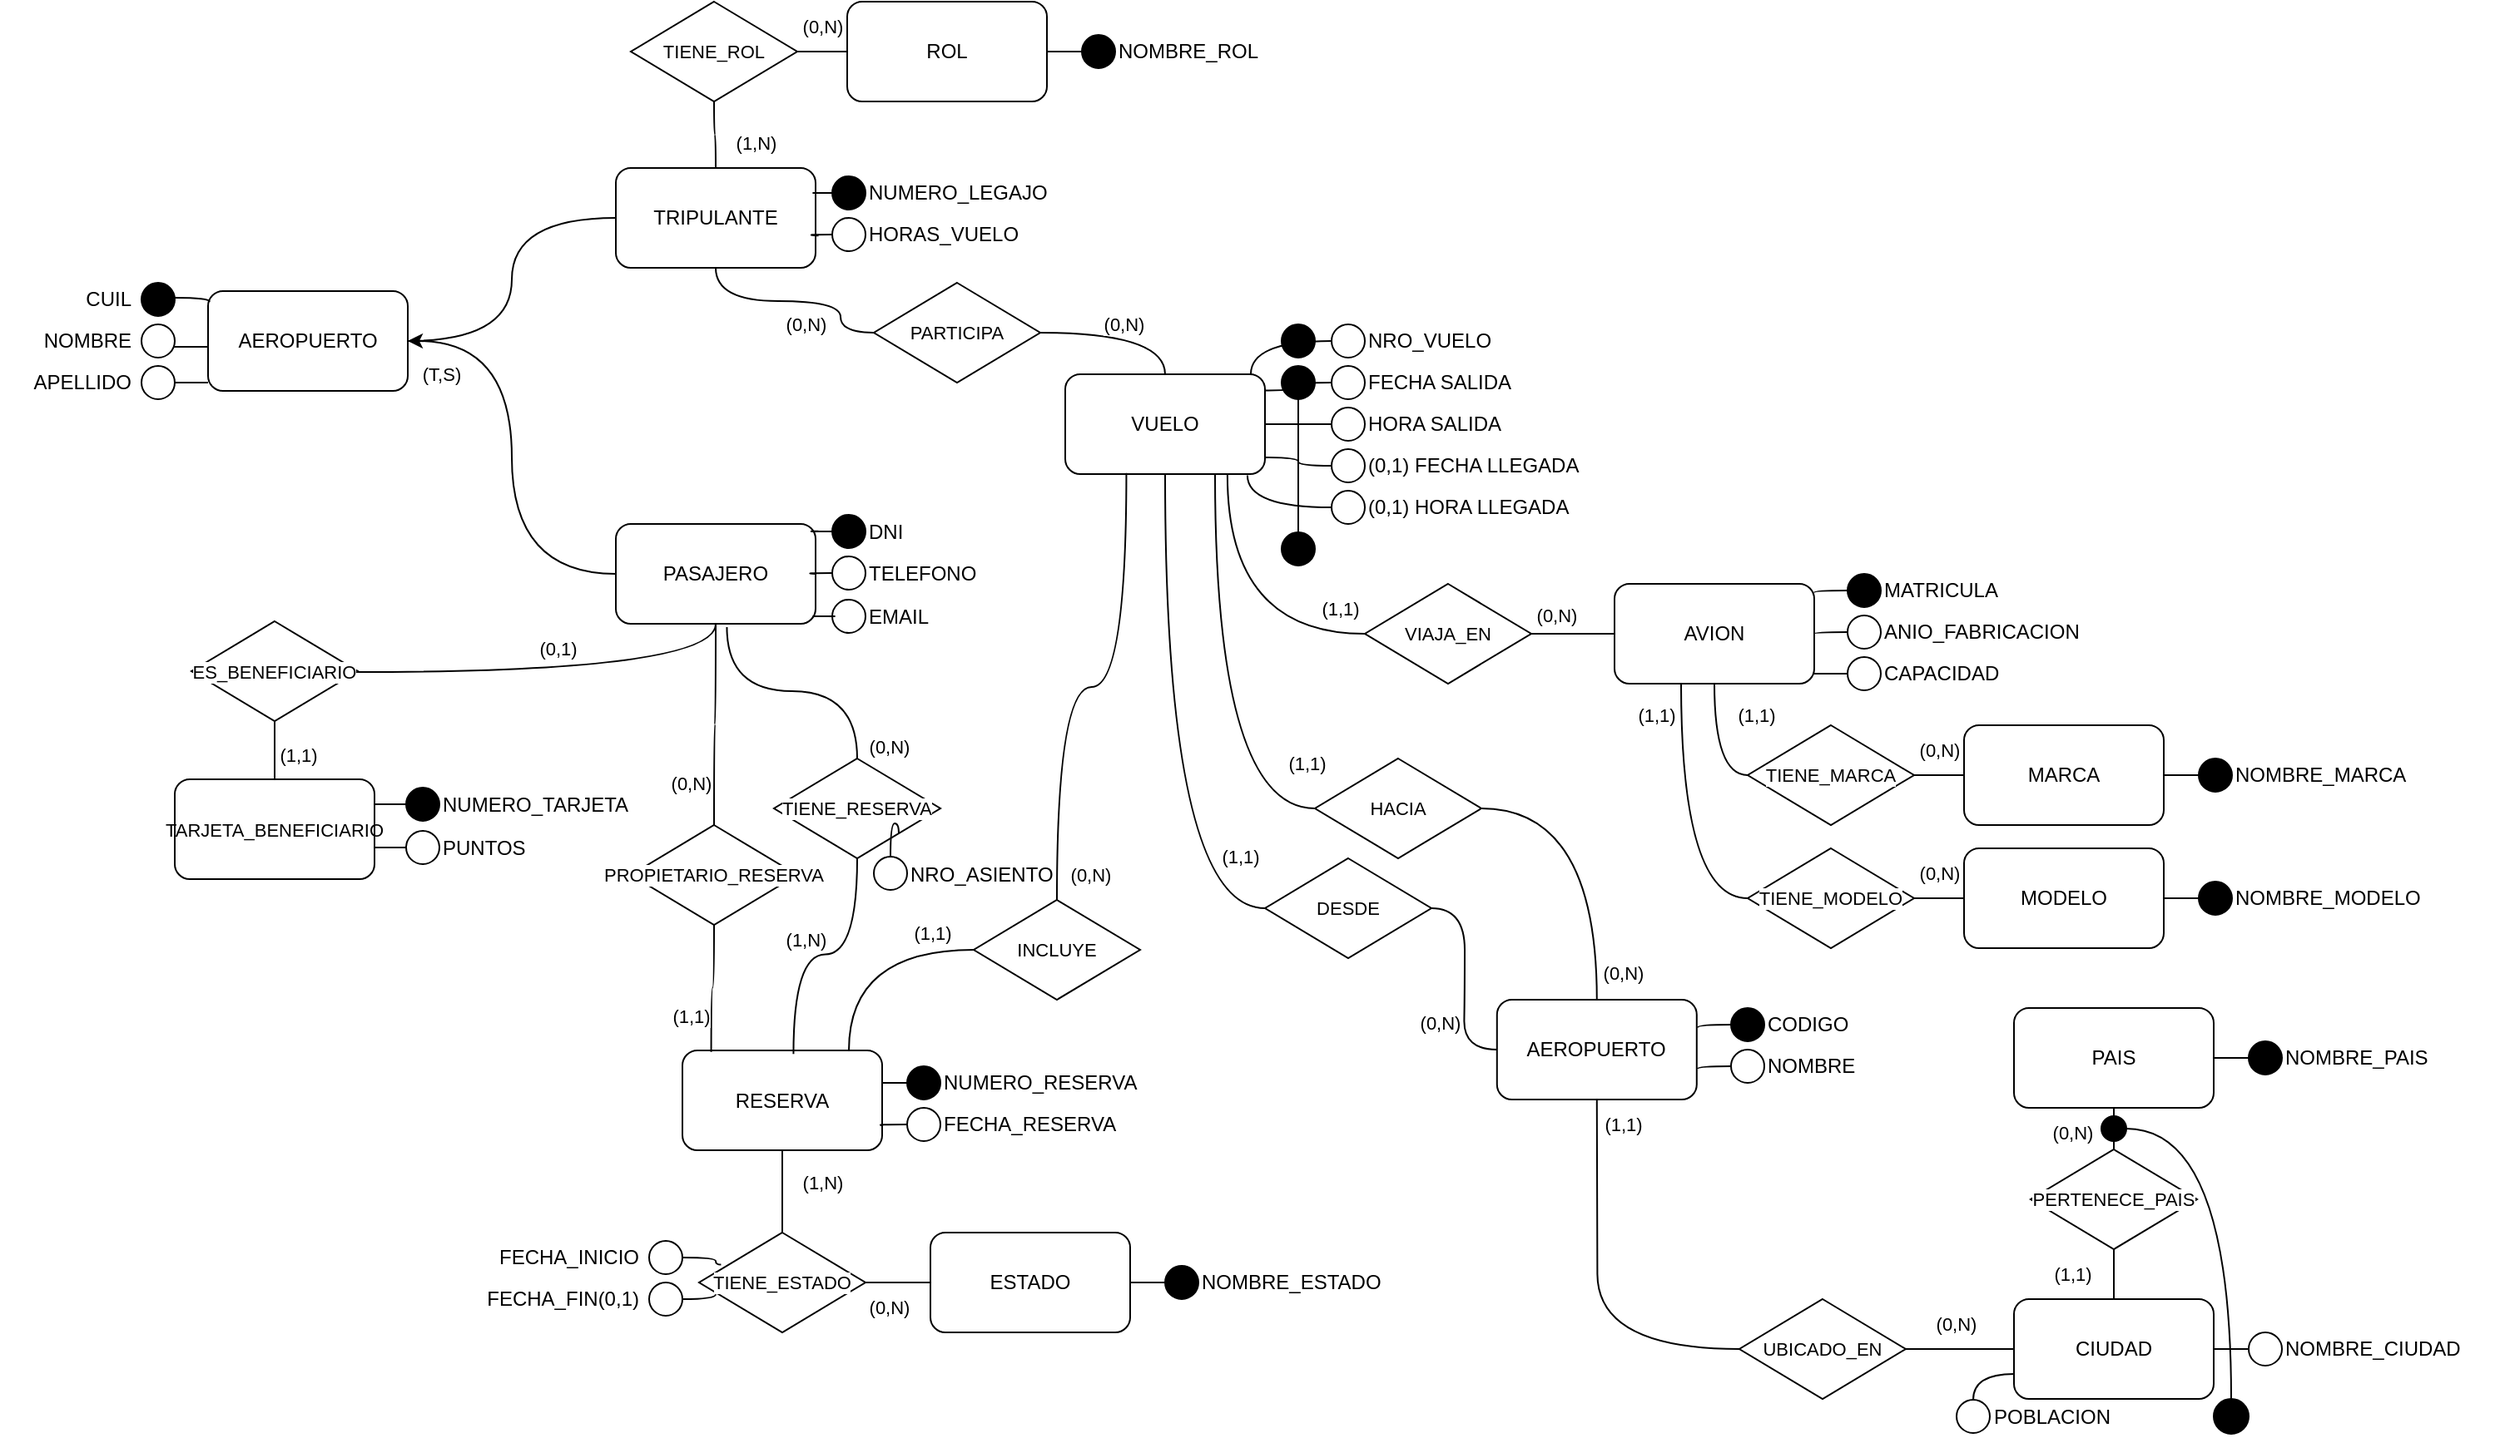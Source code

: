 <mxfile version="25.0.1">
  <diagram name="Page-1" id="VwnE6vZlCapGZySzXNcd">
    <mxGraphModel dx="2049" dy="2273" grid="1" gridSize="10" guides="1" tooltips="1" connect="1" arrows="1" fold="1" page="1" pageScale="1" pageWidth="1654" pageHeight="1169" math="0" shadow="0">
      <root>
        <mxCell id="0" />
        <mxCell id="1" parent="0" />
        <mxCell id="8Qoi-njYqXvIzGlhB6Yu-217" style="edgeStyle=orthogonalEdgeStyle;shape=connector;curved=1;rounded=0;orthogonalLoop=1;jettySize=auto;html=1;strokeColor=default;align=center;verticalAlign=middle;fontFamily=Helvetica;fontSize=11;fontColor=default;labelBackgroundColor=default;endArrow=none;endFill=0;" edge="1" parent="1" source="8Qoi-njYqXvIzGlhB6Yu-2" target="8Qoi-njYqXvIzGlhB6Yu-215">
          <mxGeometry relative="1" as="geometry">
            <Array as="points">
              <mxPoint x="807" y="-515" />
            </Array>
          </mxGeometry>
        </mxCell>
        <mxCell id="8Qoi-njYqXvIzGlhB6Yu-218" style="edgeStyle=orthogonalEdgeStyle;shape=connector;curved=1;rounded=0;orthogonalLoop=1;jettySize=auto;html=1;entryX=0;entryY=0.5;entryDx=0;entryDy=0;strokeColor=default;align=center;verticalAlign=middle;fontFamily=Helvetica;fontSize=11;fontColor=default;labelBackgroundColor=default;endArrow=none;endFill=0;" edge="1" parent="1" source="8Qoi-njYqXvIzGlhB6Yu-2" target="8Qoi-njYqXvIzGlhB6Yu-216">
          <mxGeometry relative="1" as="geometry" />
        </mxCell>
        <mxCell id="8Qoi-njYqXvIzGlhB6Yu-2" value="VUELO" style="rounded=1;whiteSpace=wrap;html=1;" vertex="1" parent="1">
          <mxGeometry x="717" y="-776" width="120" height="60" as="geometry" />
        </mxCell>
        <mxCell id="8Qoi-njYqXvIzGlhB6Yu-3" value="" style="ellipse;whiteSpace=wrap;html=1;aspect=fixed;" vertex="1" parent="1">
          <mxGeometry x="877" y="-806" width="20" height="20" as="geometry" />
        </mxCell>
        <mxCell id="8Qoi-njYqXvIzGlhB6Yu-4" value="NRO_VUELO" style="text;html=1;align=left;verticalAlign=middle;resizable=0;points=[];autosize=1;strokeColor=none;fillColor=none;" vertex="1" parent="1">
          <mxGeometry x="897" y="-811" width="100" height="30" as="geometry" />
        </mxCell>
        <mxCell id="8Qoi-njYqXvIzGlhB6Yu-5" value="" style="ellipse;whiteSpace=wrap;html=1;aspect=fixed;" vertex="1" parent="1">
          <mxGeometry x="877" y="-781" width="20" height="20" as="geometry" />
        </mxCell>
        <mxCell id="8Qoi-njYqXvIzGlhB6Yu-6" value="&lt;div&gt;FECHA SALIDA&lt;/div&gt;" style="text;html=1;align=left;verticalAlign=middle;resizable=0;points=[];autosize=1;strokeColor=none;fillColor=none;" vertex="1" parent="1">
          <mxGeometry x="897" y="-786" width="110" height="30" as="geometry" />
        </mxCell>
        <mxCell id="8Qoi-njYqXvIzGlhB6Yu-21" value="" style="edgeStyle=orthogonalEdgeStyle;shape=connector;curved=1;rounded=0;orthogonalLoop=1;jettySize=auto;html=1;strokeColor=default;align=center;verticalAlign=middle;fontFamily=Helvetica;fontSize=11;fontColor=default;labelBackgroundColor=default;endArrow=none;endFill=0;" edge="1" parent="1" source="8Qoi-njYqXvIzGlhB6Yu-9" target="8Qoi-njYqXvIzGlhB6Yu-2">
          <mxGeometry relative="1" as="geometry" />
        </mxCell>
        <mxCell id="8Qoi-njYqXvIzGlhB6Yu-9" value="" style="ellipse;whiteSpace=wrap;html=1;aspect=fixed;" vertex="1" parent="1">
          <mxGeometry x="877" y="-756" width="20" height="20" as="geometry" />
        </mxCell>
        <mxCell id="8Qoi-njYqXvIzGlhB6Yu-10" value="&lt;div&gt;HORA SALIDA&lt;/div&gt;" style="text;html=1;align=left;verticalAlign=middle;resizable=0;points=[];autosize=1;strokeColor=none;fillColor=none;" vertex="1" parent="1">
          <mxGeometry x="897" y="-761" width="100" height="30" as="geometry" />
        </mxCell>
        <mxCell id="8Qoi-njYqXvIzGlhB6Yu-22" value="" style="edgeStyle=orthogonalEdgeStyle;shape=connector;curved=1;rounded=0;orthogonalLoop=1;jettySize=auto;html=1;strokeColor=default;align=center;verticalAlign=middle;fontFamily=Helvetica;fontSize=11;fontColor=default;labelBackgroundColor=default;endArrow=none;endFill=0;" edge="1" parent="1" source="8Qoi-njYqXvIzGlhB6Yu-11" target="8Qoi-njYqXvIzGlhB6Yu-2">
          <mxGeometry relative="1" as="geometry">
            <Array as="points">
              <mxPoint x="857" y="-721" />
              <mxPoint x="857" y="-726" />
            </Array>
          </mxGeometry>
        </mxCell>
        <mxCell id="8Qoi-njYqXvIzGlhB6Yu-11" value="" style="ellipse;whiteSpace=wrap;html=1;aspect=fixed;" vertex="1" parent="1">
          <mxGeometry x="877" y="-731" width="20" height="20" as="geometry" />
        </mxCell>
        <mxCell id="8Qoi-njYqXvIzGlhB6Yu-12" value="(0,1) FECHA LLEGADA" style="text;html=1;align=left;verticalAlign=middle;resizable=0;points=[];autosize=1;strokeColor=none;fillColor=none;" vertex="1" parent="1">
          <mxGeometry x="897" y="-736" width="150" height="30" as="geometry" />
        </mxCell>
        <mxCell id="8Qoi-njYqXvIzGlhB6Yu-23" value="" style="edgeStyle=orthogonalEdgeStyle;shape=connector;curved=1;rounded=0;orthogonalLoop=1;jettySize=auto;html=1;strokeColor=default;align=center;verticalAlign=middle;fontFamily=Helvetica;fontSize=11;fontColor=default;labelBackgroundColor=default;endArrow=none;endFill=0;entryX=0.912;entryY=1.012;entryDx=0;entryDy=0;entryPerimeter=0;" edge="1" parent="1" source="8Qoi-njYqXvIzGlhB6Yu-13" target="8Qoi-njYqXvIzGlhB6Yu-2">
          <mxGeometry relative="1" as="geometry" />
        </mxCell>
        <mxCell id="8Qoi-njYqXvIzGlhB6Yu-13" value="" style="ellipse;whiteSpace=wrap;html=1;aspect=fixed;" vertex="1" parent="1">
          <mxGeometry x="877" y="-706" width="20" height="20" as="geometry" />
        </mxCell>
        <mxCell id="8Qoi-njYqXvIzGlhB6Yu-14" value="(0,1) HORA LLEGADA" style="text;html=1;align=left;verticalAlign=middle;resizable=0;points=[];autosize=1;strokeColor=none;fillColor=none;" vertex="1" parent="1">
          <mxGeometry x="897" y="-711" width="140" height="30" as="geometry" />
        </mxCell>
        <mxCell id="8Qoi-njYqXvIzGlhB6Yu-15" value="" style="ellipse;whiteSpace=wrap;html=1;aspect=fixed;fillColor=#000000;" vertex="1" parent="1">
          <mxGeometry x="847" y="-681" width="20" height="20" as="geometry" />
        </mxCell>
        <mxCell id="8Qoi-njYqXvIzGlhB6Yu-16" value="" style="ellipse;whiteSpace=wrap;html=1;aspect=fixed;fillColor=#000000;" vertex="1" parent="1">
          <mxGeometry x="847" y="-806" width="20" height="20" as="geometry" />
        </mxCell>
        <mxCell id="8Qoi-njYqXvIzGlhB6Yu-25" style="edgeStyle=orthogonalEdgeStyle;shape=connector;curved=1;rounded=0;orthogonalLoop=1;jettySize=auto;html=1;entryX=0.5;entryY=0;entryDx=0;entryDy=0;strokeColor=default;align=center;verticalAlign=middle;fontFamily=Helvetica;fontSize=11;fontColor=default;labelBackgroundColor=default;endArrow=none;endFill=0;" edge="1" parent="1" source="8Qoi-njYqXvIzGlhB6Yu-17" target="8Qoi-njYqXvIzGlhB6Yu-15">
          <mxGeometry relative="1" as="geometry" />
        </mxCell>
        <mxCell id="8Qoi-njYqXvIzGlhB6Yu-17" value="" style="ellipse;whiteSpace=wrap;html=1;aspect=fixed;fillColor=#000000;" vertex="1" parent="1">
          <mxGeometry x="847" y="-781" width="20" height="20" as="geometry" />
        </mxCell>
        <mxCell id="8Qoi-njYqXvIzGlhB6Yu-19" style="edgeStyle=orthogonalEdgeStyle;rounded=0;orthogonalLoop=1;jettySize=auto;html=1;entryX=0.929;entryY=-0.001;entryDx=0;entryDy=0;entryPerimeter=0;curved=1;endArrow=none;endFill=0;" edge="1" parent="1" source="8Qoi-njYqXvIzGlhB6Yu-3" target="8Qoi-njYqXvIzGlhB6Yu-2">
          <mxGeometry relative="1" as="geometry" />
        </mxCell>
        <mxCell id="8Qoi-njYqXvIzGlhB6Yu-20" style="edgeStyle=orthogonalEdgeStyle;shape=connector;curved=1;rounded=0;orthogonalLoop=1;jettySize=auto;html=1;strokeColor=default;align=center;verticalAlign=middle;fontFamily=Helvetica;fontSize=11;fontColor=default;labelBackgroundColor=default;endArrow=none;endFill=0;entryX=1;entryY=0.162;entryDx=0;entryDy=0;entryPerimeter=0;" edge="1" parent="1" source="8Qoi-njYqXvIzGlhB6Yu-5" target="8Qoi-njYqXvIzGlhB6Yu-2">
          <mxGeometry relative="1" as="geometry">
            <mxPoint x="839" y="-771" as="targetPoint" />
          </mxGeometry>
        </mxCell>
        <mxCell id="8Qoi-njYqXvIzGlhB6Yu-71" style="edgeStyle=orthogonalEdgeStyle;shape=connector;curved=1;rounded=0;orthogonalLoop=1;jettySize=auto;html=1;entryX=0;entryY=0.5;entryDx=0;entryDy=0;strokeColor=default;align=center;verticalAlign=middle;fontFamily=Helvetica;fontSize=11;fontColor=default;labelBackgroundColor=default;endArrow=none;endFill=0;" edge="1" parent="1" source="8Qoi-njYqXvIzGlhB6Yu-26" target="8Qoi-njYqXvIzGlhB6Yu-51">
          <mxGeometry relative="1" as="geometry" />
        </mxCell>
        <mxCell id="8Qoi-njYqXvIzGlhB6Yu-72" style="edgeStyle=orthogonalEdgeStyle;shape=connector;curved=1;rounded=0;orthogonalLoop=1;jettySize=auto;html=1;entryX=0;entryY=0.5;entryDx=0;entryDy=0;strokeColor=default;align=center;verticalAlign=middle;fontFamily=Helvetica;fontSize=11;fontColor=default;labelBackgroundColor=default;endArrow=none;endFill=0;" edge="1" parent="1" source="8Qoi-njYqXvIzGlhB6Yu-26" target="8Qoi-njYqXvIzGlhB6Yu-66">
          <mxGeometry relative="1" as="geometry">
            <Array as="points">
              <mxPoint x="1087" y="-461" />
            </Array>
          </mxGeometry>
        </mxCell>
        <mxCell id="8Qoi-njYqXvIzGlhB6Yu-26" value="AVION" style="rounded=1;whiteSpace=wrap;html=1;" vertex="1" parent="1">
          <mxGeometry x="1047" y="-650" width="120" height="60" as="geometry" />
        </mxCell>
        <mxCell id="8Qoi-njYqXvIzGlhB6Yu-27" value="" style="ellipse;whiteSpace=wrap;html=1;aspect=fixed;fillColor=#000000;" vertex="1" parent="1">
          <mxGeometry x="1187" y="-656" width="20" height="20" as="geometry" />
        </mxCell>
        <mxCell id="8Qoi-njYqXvIzGlhB6Yu-28" value="MATRICULA" style="text;html=1;align=left;verticalAlign=middle;resizable=0;points=[];autosize=1;strokeColor=none;fillColor=none;" vertex="1" parent="1">
          <mxGeometry x="1207" y="-661" width="90" height="30" as="geometry" />
        </mxCell>
        <mxCell id="8Qoi-njYqXvIzGlhB6Yu-49" style="edgeStyle=orthogonalEdgeStyle;shape=connector;curved=1;rounded=0;orthogonalLoop=1;jettySize=auto;html=1;entryX=1;entryY=0.5;entryDx=0;entryDy=0;strokeColor=default;align=center;verticalAlign=middle;fontFamily=Helvetica;fontSize=11;fontColor=default;labelBackgroundColor=default;endArrow=none;endFill=0;" edge="1" parent="1" source="8Qoi-njYqXvIzGlhB6Yu-29" target="8Qoi-njYqXvIzGlhB6Yu-26">
          <mxGeometry relative="1" as="geometry" />
        </mxCell>
        <mxCell id="8Qoi-njYqXvIzGlhB6Yu-29" value="" style="ellipse;whiteSpace=wrap;html=1;aspect=fixed;" vertex="1" parent="1">
          <mxGeometry x="1187" y="-631" width="20" height="20" as="geometry" />
        </mxCell>
        <mxCell id="8Qoi-njYqXvIzGlhB6Yu-30" value="ANIO_FABRICACION" style="text;html=1;align=left;verticalAlign=middle;resizable=0;points=[];autosize=1;strokeColor=none;fillColor=none;" vertex="1" parent="1">
          <mxGeometry x="1207" y="-636" width="140" height="30" as="geometry" />
        </mxCell>
        <mxCell id="8Qoi-njYqXvIzGlhB6Yu-31" value="" style="edgeStyle=orthogonalEdgeStyle;shape=connector;curved=1;rounded=0;orthogonalLoop=1;jettySize=auto;html=1;strokeColor=default;align=center;verticalAlign=middle;fontFamily=Helvetica;fontSize=11;fontColor=default;labelBackgroundColor=default;endArrow=none;endFill=0;" edge="1" parent="1" source="8Qoi-njYqXvIzGlhB6Yu-32">
          <mxGeometry relative="1" as="geometry">
            <mxPoint x="1167" y="-595.974" as="targetPoint" />
          </mxGeometry>
        </mxCell>
        <mxCell id="8Qoi-njYqXvIzGlhB6Yu-32" value="" style="ellipse;whiteSpace=wrap;html=1;aspect=fixed;" vertex="1" parent="1">
          <mxGeometry x="1187" y="-606" width="20" height="20" as="geometry" />
        </mxCell>
        <mxCell id="8Qoi-njYqXvIzGlhB6Yu-33" value="CAPACIDAD" style="text;html=1;align=left;verticalAlign=middle;resizable=0;points=[];autosize=1;strokeColor=none;fillColor=none;" vertex="1" parent="1">
          <mxGeometry x="1207" y="-611" width="90" height="30" as="geometry" />
        </mxCell>
        <mxCell id="8Qoi-njYqXvIzGlhB6Yu-50" style="edgeStyle=orthogonalEdgeStyle;shape=connector;curved=1;rounded=0;orthogonalLoop=1;jettySize=auto;html=1;entryX=0.995;entryY=0.086;entryDx=0;entryDy=0;entryPerimeter=0;strokeColor=default;align=center;verticalAlign=middle;fontFamily=Helvetica;fontSize=11;fontColor=default;labelBackgroundColor=default;endArrow=none;endFill=0;" edge="1" parent="1" source="8Qoi-njYqXvIzGlhB6Yu-27" target="8Qoi-njYqXvIzGlhB6Yu-26">
          <mxGeometry relative="1" as="geometry" />
        </mxCell>
        <mxCell id="8Qoi-njYqXvIzGlhB6Yu-57" value="" style="edgeStyle=orthogonalEdgeStyle;shape=connector;curved=1;rounded=0;orthogonalLoop=1;jettySize=auto;html=1;strokeColor=default;align=center;verticalAlign=middle;fontFamily=Helvetica;fontSize=11;fontColor=default;labelBackgroundColor=default;endArrow=none;endFill=0;" edge="1" parent="1" source="8Qoi-njYqXvIzGlhB6Yu-51" target="8Qoi-njYqXvIzGlhB6Yu-52">
          <mxGeometry relative="1" as="geometry" />
        </mxCell>
        <mxCell id="8Qoi-njYqXvIzGlhB6Yu-51" value="TIENE_MARCA" style="rhombus;whiteSpace=wrap;html=1;fontFamily=Helvetica;fontSize=11;fontColor=default;labelBackgroundColor=default;" vertex="1" parent="1">
          <mxGeometry x="1127" y="-565" width="100" height="60" as="geometry" />
        </mxCell>
        <mxCell id="8Qoi-njYqXvIzGlhB6Yu-52" value="MARCA" style="rounded=1;whiteSpace=wrap;html=1;" vertex="1" parent="1">
          <mxGeometry x="1257" y="-565" width="120" height="60" as="geometry" />
        </mxCell>
        <mxCell id="8Qoi-njYqXvIzGlhB6Yu-56" value="" style="edgeStyle=orthogonalEdgeStyle;shape=connector;curved=1;rounded=0;orthogonalLoop=1;jettySize=auto;html=1;strokeColor=default;align=center;verticalAlign=middle;fontFamily=Helvetica;fontSize=11;fontColor=default;labelBackgroundColor=default;endArrow=none;endFill=0;" edge="1" parent="1" source="8Qoi-njYqXvIzGlhB6Yu-53" target="8Qoi-njYqXvIzGlhB6Yu-52">
          <mxGeometry relative="1" as="geometry" />
        </mxCell>
        <mxCell id="8Qoi-njYqXvIzGlhB6Yu-53" value="" style="ellipse;whiteSpace=wrap;html=1;aspect=fixed;fillColor=#000000;" vertex="1" parent="1">
          <mxGeometry x="1398" y="-545" width="20" height="20" as="geometry" />
        </mxCell>
        <mxCell id="8Qoi-njYqXvIzGlhB6Yu-54" value="NOMBRE_MARCA" style="text;html=1;align=left;verticalAlign=middle;resizable=0;points=[];autosize=1;strokeColor=none;fillColor=none;" vertex="1" parent="1">
          <mxGeometry x="1418" y="-550" width="120" height="30" as="geometry" />
        </mxCell>
        <mxCell id="8Qoi-njYqXvIzGlhB6Yu-65" value="" style="edgeStyle=orthogonalEdgeStyle;shape=connector;curved=1;rounded=0;orthogonalLoop=1;jettySize=auto;html=1;strokeColor=default;align=center;verticalAlign=middle;fontFamily=Helvetica;fontSize=11;fontColor=default;labelBackgroundColor=default;endArrow=none;endFill=0;" edge="1" parent="1" source="8Qoi-njYqXvIzGlhB6Yu-66" target="8Qoi-njYqXvIzGlhB6Yu-67">
          <mxGeometry relative="1" as="geometry" />
        </mxCell>
        <mxCell id="8Qoi-njYqXvIzGlhB6Yu-66" value="TIENE_MODELO" style="rhombus;whiteSpace=wrap;html=1;fontFamily=Helvetica;fontSize=11;fontColor=default;labelBackgroundColor=default;" vertex="1" parent="1">
          <mxGeometry x="1127" y="-491" width="100" height="60" as="geometry" />
        </mxCell>
        <mxCell id="8Qoi-njYqXvIzGlhB6Yu-67" value="MODELO" style="rounded=1;whiteSpace=wrap;html=1;" vertex="1" parent="1">
          <mxGeometry x="1257" y="-491" width="120" height="60" as="geometry" />
        </mxCell>
        <mxCell id="8Qoi-njYqXvIzGlhB6Yu-68" value="" style="edgeStyle=orthogonalEdgeStyle;shape=connector;curved=1;rounded=0;orthogonalLoop=1;jettySize=auto;html=1;strokeColor=default;align=center;verticalAlign=middle;fontFamily=Helvetica;fontSize=11;fontColor=default;labelBackgroundColor=default;endArrow=none;endFill=0;" edge="1" parent="1" source="8Qoi-njYqXvIzGlhB6Yu-69" target="8Qoi-njYqXvIzGlhB6Yu-67">
          <mxGeometry relative="1" as="geometry" />
        </mxCell>
        <mxCell id="8Qoi-njYqXvIzGlhB6Yu-69" value="" style="ellipse;whiteSpace=wrap;html=1;aspect=fixed;fillColor=#000000;" vertex="1" parent="1">
          <mxGeometry x="1398" y="-471" width="20" height="20" as="geometry" />
        </mxCell>
        <mxCell id="8Qoi-njYqXvIzGlhB6Yu-70" value="NOMBRE_MODELO" style="text;html=1;align=left;verticalAlign=middle;resizable=0;points=[];autosize=1;strokeColor=none;fillColor=none;" vertex="1" parent="1">
          <mxGeometry x="1418" y="-476" width="130" height="30" as="geometry" />
        </mxCell>
        <mxCell id="8Qoi-njYqXvIzGlhB6Yu-73" value="(1,1)" style="text;html=1;align=center;verticalAlign=middle;resizable=0;points=[];autosize=1;strokeColor=none;fillColor=none;fontFamily=Helvetica;fontSize=11;fontColor=default;labelBackgroundColor=default;" vertex="1" parent="1">
          <mxGeometry x="1107" y="-586" width="50" height="30" as="geometry" />
        </mxCell>
        <mxCell id="8Qoi-njYqXvIzGlhB6Yu-74" value="(1,1)" style="text;html=1;align=center;verticalAlign=middle;resizable=0;points=[];autosize=1;strokeColor=none;fillColor=none;fontFamily=Helvetica;fontSize=11;fontColor=default;labelBackgroundColor=default;" vertex="1" parent="1">
          <mxGeometry x="1047" y="-586" width="50" height="30" as="geometry" />
        </mxCell>
        <mxCell id="8Qoi-njYqXvIzGlhB6Yu-75" value="(0,N)" style="text;html=1;align=center;verticalAlign=middle;resizable=0;points=[];autosize=1;strokeColor=none;fillColor=none;fontFamily=Helvetica;fontSize=11;fontColor=default;labelBackgroundColor=default;" vertex="1" parent="1">
          <mxGeometry x="1217" y="-491" width="50" height="30" as="geometry" />
        </mxCell>
        <mxCell id="8Qoi-njYqXvIzGlhB6Yu-76" value="(0,N)" style="text;html=1;align=center;verticalAlign=middle;resizable=0;points=[];autosize=1;strokeColor=none;fillColor=none;fontFamily=Helvetica;fontSize=11;fontColor=default;labelBackgroundColor=default;" vertex="1" parent="1">
          <mxGeometry x="1217" y="-565" width="50" height="30" as="geometry" />
        </mxCell>
        <mxCell id="8Qoi-njYqXvIzGlhB6Yu-104" style="edgeStyle=orthogonalEdgeStyle;shape=connector;curved=1;rounded=0;orthogonalLoop=1;jettySize=auto;html=1;entryX=0;entryY=0.5;entryDx=0;entryDy=0;strokeColor=default;align=center;verticalAlign=middle;fontFamily=Helvetica;fontSize=11;fontColor=default;labelBackgroundColor=default;endArrow=none;endFill=0;" edge="1" parent="1" source="8Qoi-njYqXvIzGlhB6Yu-77" target="8Qoi-njYqXvIzGlhB6Yu-103">
          <mxGeometry relative="1" as="geometry">
            <Array as="points">
              <mxPoint x="1036" y="-280" />
              <mxPoint x="1037" y="-190" />
            </Array>
          </mxGeometry>
        </mxCell>
        <mxCell id="8Qoi-njYqXvIzGlhB6Yu-77" value="AEROPUERTO" style="rounded=1;whiteSpace=wrap;html=1;" vertex="1" parent="1">
          <mxGeometry x="976.4" y="-400" width="120" height="60" as="geometry" />
        </mxCell>
        <mxCell id="8Qoi-njYqXvIzGlhB6Yu-78" value="" style="ellipse;whiteSpace=wrap;html=1;aspect=fixed;fillColor=#000000;" vertex="1" parent="1">
          <mxGeometry x="1117" y="-395" width="20" height="20" as="geometry" />
        </mxCell>
        <mxCell id="8Qoi-njYqXvIzGlhB6Yu-79" value="CODIGO" style="text;html=1;align=left;verticalAlign=middle;resizable=0;points=[];autosize=1;strokeColor=none;fillColor=none;" vertex="1" parent="1">
          <mxGeometry x="1137" y="-400" width="70" height="30" as="geometry" />
        </mxCell>
        <mxCell id="8Qoi-njYqXvIzGlhB6Yu-80" style="edgeStyle=orthogonalEdgeStyle;shape=connector;curved=1;rounded=0;orthogonalLoop=1;jettySize=auto;html=1;entryX=1;entryY=0.5;entryDx=0;entryDy=0;strokeColor=default;align=center;verticalAlign=middle;fontFamily=Helvetica;fontSize=11;fontColor=default;labelBackgroundColor=default;endArrow=none;endFill=0;" edge="1" parent="1" source="8Qoi-njYqXvIzGlhB6Yu-81">
          <mxGeometry relative="1" as="geometry">
            <mxPoint x="1097" y="-359" as="targetPoint" />
          </mxGeometry>
        </mxCell>
        <mxCell id="8Qoi-njYqXvIzGlhB6Yu-81" value="" style="ellipse;whiteSpace=wrap;html=1;aspect=fixed;" vertex="1" parent="1">
          <mxGeometry x="1117" y="-370" width="20" height="20" as="geometry" />
        </mxCell>
        <mxCell id="8Qoi-njYqXvIzGlhB6Yu-82" value="NOMBRE" style="text;html=1;align=left;verticalAlign=middle;resizable=0;points=[];autosize=1;strokeColor=none;fillColor=none;" vertex="1" parent="1">
          <mxGeometry x="1137" y="-375" width="80" height="30" as="geometry" />
        </mxCell>
        <mxCell id="8Qoi-njYqXvIzGlhB6Yu-86" style="edgeStyle=orthogonalEdgeStyle;shape=connector;curved=1;rounded=0;orthogonalLoop=1;jettySize=auto;html=1;entryX=0.995;entryY=0.086;entryDx=0;entryDy=0;entryPerimeter=0;strokeColor=default;align=center;verticalAlign=middle;fontFamily=Helvetica;fontSize=11;fontColor=default;labelBackgroundColor=default;endArrow=none;endFill=0;" edge="1" parent="1" source="8Qoi-njYqXvIzGlhB6Yu-78">
          <mxGeometry relative="1" as="geometry">
            <mxPoint x="1096.4" y="-383.84" as="targetPoint" />
          </mxGeometry>
        </mxCell>
        <mxCell id="8Qoi-njYqXvIzGlhB6Yu-87" value="CIUDAD" style="rounded=1;whiteSpace=wrap;html=1;" vertex="1" parent="1">
          <mxGeometry x="1287" y="-220" width="120" height="60" as="geometry" />
        </mxCell>
        <mxCell id="8Qoi-njYqXvIzGlhB6Yu-88" value="" style="edgeStyle=orthogonalEdgeStyle;shape=connector;curved=1;rounded=0;orthogonalLoop=1;jettySize=auto;html=1;strokeColor=default;align=center;verticalAlign=middle;fontFamily=Helvetica;fontSize=11;fontColor=default;labelBackgroundColor=default;endArrow=none;endFill=0;" edge="1" parent="1" source="8Qoi-njYqXvIzGlhB6Yu-89" target="8Qoi-njYqXvIzGlhB6Yu-87">
          <mxGeometry relative="1" as="geometry" />
        </mxCell>
        <mxCell id="8Qoi-njYqXvIzGlhB6Yu-89" value="" style="ellipse;whiteSpace=wrap;html=1;aspect=fixed;fillColor=#ffffff;" vertex="1" parent="1">
          <mxGeometry x="1428" y="-200" width="20" height="20" as="geometry" />
        </mxCell>
        <mxCell id="8Qoi-njYqXvIzGlhB6Yu-90" value="NOMBRE_CIUDAD" style="text;html=1;align=left;verticalAlign=middle;resizable=0;points=[];autosize=1;strokeColor=none;fillColor=none;" vertex="1" parent="1">
          <mxGeometry x="1448" y="-205" width="130" height="30" as="geometry" />
        </mxCell>
        <mxCell id="8Qoi-njYqXvIzGlhB6Yu-91" value="PAIS" style="rounded=1;whiteSpace=wrap;html=1;" vertex="1" parent="1">
          <mxGeometry x="1287" y="-395" width="120" height="60" as="geometry" />
        </mxCell>
        <mxCell id="8Qoi-njYqXvIzGlhB6Yu-92" value="" style="edgeStyle=orthogonalEdgeStyle;shape=connector;curved=1;rounded=0;orthogonalLoop=1;jettySize=auto;html=1;strokeColor=default;align=center;verticalAlign=middle;fontFamily=Helvetica;fontSize=11;fontColor=default;labelBackgroundColor=default;endArrow=none;endFill=0;" edge="1" parent="1" source="8Qoi-njYqXvIzGlhB6Yu-93" target="8Qoi-njYqXvIzGlhB6Yu-91">
          <mxGeometry relative="1" as="geometry" />
        </mxCell>
        <mxCell id="8Qoi-njYqXvIzGlhB6Yu-93" value="" style="ellipse;whiteSpace=wrap;html=1;aspect=fixed;fillColor=#000000;" vertex="1" parent="1">
          <mxGeometry x="1428" y="-375" width="20" height="20" as="geometry" />
        </mxCell>
        <mxCell id="8Qoi-njYqXvIzGlhB6Yu-94" value="NOMBRE_PAIS" style="text;html=1;align=left;verticalAlign=middle;resizable=0;points=[];autosize=1;strokeColor=none;fillColor=none;" vertex="1" parent="1">
          <mxGeometry x="1448" y="-380" width="110" height="30" as="geometry" />
        </mxCell>
        <mxCell id="8Qoi-njYqXvIzGlhB6Yu-96" value="" style="edgeStyle=orthogonalEdgeStyle;shape=connector;curved=1;rounded=0;orthogonalLoop=1;jettySize=auto;html=1;strokeColor=default;align=center;verticalAlign=middle;fontFamily=Helvetica;fontSize=11;fontColor=default;labelBackgroundColor=default;endArrow=none;endFill=0;" edge="1" parent="1" source="8Qoi-njYqXvIzGlhB6Yu-95" target="8Qoi-njYqXvIzGlhB6Yu-91">
          <mxGeometry relative="1" as="geometry" />
        </mxCell>
        <mxCell id="8Qoi-njYqXvIzGlhB6Yu-97" value="" style="edgeStyle=orthogonalEdgeStyle;shape=connector;curved=1;rounded=0;orthogonalLoop=1;jettySize=auto;html=1;strokeColor=default;align=center;verticalAlign=middle;fontFamily=Helvetica;fontSize=11;fontColor=default;labelBackgroundColor=default;endArrow=none;endFill=0;" edge="1" parent="1" source="8Qoi-njYqXvIzGlhB6Yu-95" target="8Qoi-njYqXvIzGlhB6Yu-87">
          <mxGeometry relative="1" as="geometry" />
        </mxCell>
        <mxCell id="8Qoi-njYqXvIzGlhB6Yu-95" value="PERTENECE_PAIS" style="rhombus;whiteSpace=wrap;html=1;fontFamily=Helvetica;fontSize=11;fontColor=default;labelBackgroundColor=default;" vertex="1" parent="1">
          <mxGeometry x="1297" y="-310" width="100" height="60" as="geometry" />
        </mxCell>
        <mxCell id="8Qoi-njYqXvIzGlhB6Yu-101" style="edgeStyle=orthogonalEdgeStyle;shape=connector;curved=1;rounded=0;orthogonalLoop=1;jettySize=auto;html=1;strokeColor=default;align=center;verticalAlign=middle;fontFamily=Helvetica;fontSize=11;fontColor=default;labelBackgroundColor=default;endArrow=none;endFill=0;entryX=0.5;entryY=0;entryDx=0;entryDy=0;" edge="1" parent="1" source="8Qoi-njYqXvIzGlhB6Yu-98" target="8Qoi-njYqXvIzGlhB6Yu-102">
          <mxGeometry relative="1" as="geometry">
            <mxPoint x="1417" y="-190" as="targetPoint" />
          </mxGeometry>
        </mxCell>
        <mxCell id="8Qoi-njYqXvIzGlhB6Yu-98" value="" style="ellipse;whiteSpace=wrap;html=1;aspect=fixed;fillColor=#000000;" vertex="1" parent="1">
          <mxGeometry x="1339.5" y="-330" width="15" height="15" as="geometry" />
        </mxCell>
        <mxCell id="8Qoi-njYqXvIzGlhB6Yu-102" value="" style="ellipse;whiteSpace=wrap;html=1;aspect=fixed;fillColor=#000000;" vertex="1" parent="1">
          <mxGeometry x="1407" y="-160" width="21" height="21" as="geometry" />
        </mxCell>
        <mxCell id="8Qoi-njYqXvIzGlhB6Yu-105" value="" style="edgeStyle=orthogonalEdgeStyle;shape=connector;curved=1;rounded=0;orthogonalLoop=1;jettySize=auto;html=1;strokeColor=default;align=center;verticalAlign=middle;fontFamily=Helvetica;fontSize=11;fontColor=default;labelBackgroundColor=default;endArrow=none;endFill=0;" edge="1" parent="1" source="8Qoi-njYqXvIzGlhB6Yu-103" target="8Qoi-njYqXvIzGlhB6Yu-87">
          <mxGeometry relative="1" as="geometry" />
        </mxCell>
        <mxCell id="8Qoi-njYqXvIzGlhB6Yu-103" value="UBICADO_EN" style="rhombus;whiteSpace=wrap;html=1;fontFamily=Helvetica;fontSize=11;fontColor=default;labelBackgroundColor=default;" vertex="1" parent="1">
          <mxGeometry x="1122" y="-220" width="100" height="60" as="geometry" />
        </mxCell>
        <mxCell id="8Qoi-njYqXvIzGlhB6Yu-106" value="(0,N)" style="text;html=1;align=center;verticalAlign=middle;resizable=0;points=[];autosize=1;strokeColor=none;fillColor=none;fontFamily=Helvetica;fontSize=11;fontColor=default;labelBackgroundColor=default;" vertex="1" parent="1">
          <mxGeometry x="1297" y="-335" width="50" height="30" as="geometry" />
        </mxCell>
        <mxCell id="8Qoi-njYqXvIzGlhB6Yu-107" value="(1,1)" style="text;html=1;align=center;verticalAlign=middle;resizable=0;points=[];autosize=1;strokeColor=none;fillColor=none;fontFamily=Helvetica;fontSize=11;fontColor=default;labelBackgroundColor=default;" vertex="1" parent="1">
          <mxGeometry x="1297" y="-250" width="50" height="30" as="geometry" />
        </mxCell>
        <mxCell id="8Qoi-njYqXvIzGlhB6Yu-108" value="(0,N)" style="text;html=1;align=center;verticalAlign=middle;resizable=0;points=[];autosize=1;strokeColor=none;fillColor=none;fontFamily=Helvetica;fontSize=11;fontColor=default;labelBackgroundColor=default;" vertex="1" parent="1">
          <mxGeometry x="1227" y="-220" width="50" height="30" as="geometry" />
        </mxCell>
        <mxCell id="8Qoi-njYqXvIzGlhB6Yu-109" value="(1,1)" style="text;html=1;align=center;verticalAlign=middle;resizable=0;points=[];autosize=1;strokeColor=none;fillColor=none;fontFamily=Helvetica;fontSize=11;fontColor=default;labelBackgroundColor=default;" vertex="1" parent="1">
          <mxGeometry x="1027" y="-340" width="50" height="30" as="geometry" />
        </mxCell>
        <mxCell id="8Qoi-njYqXvIzGlhB6Yu-110" value="" style="edgeStyle=orthogonalEdgeStyle;shape=connector;curved=1;rounded=0;orthogonalLoop=1;jettySize=auto;html=1;strokeColor=default;align=center;verticalAlign=middle;fontFamily=Helvetica;fontSize=11;fontColor=default;labelBackgroundColor=default;endArrow=none;endFill=0;entryX=0;entryY=0.75;entryDx=0;entryDy=0;" edge="1" parent="1" source="8Qoi-njYqXvIzGlhB6Yu-111" target="8Qoi-njYqXvIzGlhB6Yu-87">
          <mxGeometry relative="1" as="geometry">
            <mxPoint x="1231.5" y="-149.5" as="targetPoint" />
            <Array as="points">
              <mxPoint x="1263" y="-175" />
            </Array>
          </mxGeometry>
        </mxCell>
        <mxCell id="8Qoi-njYqXvIzGlhB6Yu-111" value="" style="ellipse;whiteSpace=wrap;html=1;aspect=fixed;fillColor=#ffffff;" vertex="1" parent="1">
          <mxGeometry x="1252.5" y="-159.5" width="20" height="20" as="geometry" />
        </mxCell>
        <mxCell id="8Qoi-njYqXvIzGlhB6Yu-112" value="POBLACION" style="text;html=1;align=left;verticalAlign=middle;resizable=0;points=[];autosize=1;strokeColor=none;fillColor=none;" vertex="1" parent="1">
          <mxGeometry x="1272.5" y="-164.5" width="90" height="30" as="geometry" />
        </mxCell>
        <mxCell id="8Qoi-njYqXvIzGlhB6Yu-113" value="AEROPUERTO" style="rounded=1;whiteSpace=wrap;html=1;" vertex="1" parent="1">
          <mxGeometry x="202" y="-826" width="120" height="60" as="geometry" />
        </mxCell>
        <mxCell id="8Qoi-njYqXvIzGlhB6Yu-120" value="" style="edgeStyle=orthogonalEdgeStyle;shape=connector;curved=1;rounded=0;orthogonalLoop=1;jettySize=auto;html=1;strokeColor=default;align=center;verticalAlign=middle;fontFamily=Helvetica;fontSize=11;fontColor=default;labelBackgroundColor=default;endArrow=none;endFill=0;entryX=0.008;entryY=0.106;entryDx=0;entryDy=0;entryPerimeter=0;" edge="1" parent="1" source="8Qoi-njYqXvIzGlhB6Yu-114" target="8Qoi-njYqXvIzGlhB6Yu-113">
          <mxGeometry relative="1" as="geometry">
            <mxPoint x="202" y="-822.466" as="targetPoint" />
            <Array as="points">
              <mxPoint x="203" y="-822" />
            </Array>
          </mxGeometry>
        </mxCell>
        <mxCell id="8Qoi-njYqXvIzGlhB6Yu-114" value="" style="ellipse;whiteSpace=wrap;html=1;aspect=fixed;fillColor=#000000;" vertex="1" parent="1">
          <mxGeometry x="162.0" y="-831" width="20" height="20" as="geometry" />
        </mxCell>
        <mxCell id="8Qoi-njYqXvIzGlhB6Yu-115" value="CUIL" style="text;html=1;align=right;verticalAlign=middle;resizable=0;points=[];autosize=1;strokeColor=none;fillColor=none;" vertex="1" parent="1">
          <mxGeometry x="107" y="-836" width="50" height="30" as="geometry" />
        </mxCell>
        <mxCell id="8Qoi-njYqXvIzGlhB6Yu-121" value="" style="edgeStyle=orthogonalEdgeStyle;shape=connector;curved=1;rounded=0;orthogonalLoop=1;jettySize=auto;html=1;strokeColor=default;align=center;verticalAlign=middle;fontFamily=Helvetica;fontSize=11;fontColor=default;labelBackgroundColor=default;endArrow=none;endFill=0;" edge="1" parent="1" source="8Qoi-njYqXvIzGlhB6Yu-117">
          <mxGeometry relative="1" as="geometry">
            <mxPoint x="202" y="-792.466" as="targetPoint" />
            <Array as="points">
              <mxPoint x="192" y="-792.5" />
              <mxPoint x="192" y="-792.5" />
            </Array>
          </mxGeometry>
        </mxCell>
        <mxCell id="8Qoi-njYqXvIzGlhB6Yu-117" value="" style="ellipse;whiteSpace=wrap;html=1;aspect=fixed;" vertex="1" parent="1">
          <mxGeometry x="162.0" y="-806" width="20" height="20" as="geometry" />
        </mxCell>
        <mxCell id="8Qoi-njYqXvIzGlhB6Yu-118" value="NOMBRE" style="text;html=1;align=right;verticalAlign=middle;resizable=0;points=[];autosize=1;strokeColor=none;fillColor=none;" vertex="1" parent="1">
          <mxGeometry x="77" y="-811" width="80" height="30" as="geometry" />
        </mxCell>
        <mxCell id="8Qoi-njYqXvIzGlhB6Yu-123" value="" style="ellipse;whiteSpace=wrap;html=1;aspect=fixed;" vertex="1" parent="1">
          <mxGeometry x="162.0" y="-781" width="20" height="20" as="geometry" />
        </mxCell>
        <mxCell id="8Qoi-njYqXvIzGlhB6Yu-124" value="APELLIDO" style="text;html=1;align=right;verticalAlign=middle;resizable=0;points=[];autosize=1;strokeColor=none;fillColor=none;" vertex="1" parent="1">
          <mxGeometry x="77" y="-786" width="80" height="30" as="geometry" />
        </mxCell>
        <mxCell id="8Qoi-njYqXvIzGlhB6Yu-125" style="edgeStyle=orthogonalEdgeStyle;shape=connector;curved=1;rounded=0;orthogonalLoop=1;jettySize=auto;html=1;entryX=-0.003;entryY=0.911;entryDx=0;entryDy=0;entryPerimeter=0;strokeColor=default;align=center;verticalAlign=middle;fontFamily=Helvetica;fontSize=11;fontColor=default;labelBackgroundColor=default;endArrow=none;endFill=0;" edge="1" parent="1" source="8Qoi-njYqXvIzGlhB6Yu-123" target="8Qoi-njYqXvIzGlhB6Yu-113">
          <mxGeometry relative="1" as="geometry" />
        </mxCell>
        <mxCell id="8Qoi-njYqXvIzGlhB6Yu-187" style="edgeStyle=orthogonalEdgeStyle;shape=connector;curved=1;rounded=0;orthogonalLoop=1;jettySize=auto;html=1;entryX=1;entryY=0.5;entryDx=0;entryDy=0;strokeColor=default;align=center;verticalAlign=middle;fontFamily=Helvetica;fontSize=11;fontColor=default;labelBackgroundColor=default;endArrow=none;endFill=0;" edge="1" parent="1" source="8Qoi-njYqXvIzGlhB6Yu-133" target="8Qoi-njYqXvIzGlhB6Yu-113">
          <mxGeometry relative="1" as="geometry" />
        </mxCell>
        <mxCell id="8Qoi-njYqXvIzGlhB6Yu-228" style="edgeStyle=orthogonalEdgeStyle;shape=connector;curved=1;rounded=0;orthogonalLoop=1;jettySize=auto;html=1;entryX=0;entryY=0.5;entryDx=0;entryDy=0;strokeColor=default;align=center;verticalAlign=middle;fontFamily=Helvetica;fontSize=11;fontColor=default;labelBackgroundColor=default;endArrow=none;endFill=0;" edge="1" parent="1" source="8Qoi-njYqXvIzGlhB6Yu-133" target="8Qoi-njYqXvIzGlhB6Yu-227">
          <mxGeometry relative="1" as="geometry">
            <Array as="points">
              <mxPoint x="507" y="-820" />
              <mxPoint x="582" y="-820" />
              <mxPoint x="582" y="-801" />
            </Array>
          </mxGeometry>
        </mxCell>
        <mxCell id="8Qoi-njYqXvIzGlhB6Yu-133" value="TRIPULANTE" style="rounded=1;whiteSpace=wrap;html=1;" vertex="1" parent="1">
          <mxGeometry x="447" y="-900" width="120" height="60" as="geometry" />
        </mxCell>
        <mxCell id="8Qoi-njYqXvIzGlhB6Yu-150" style="edgeStyle=orthogonalEdgeStyle;shape=connector;curved=1;rounded=0;orthogonalLoop=1;jettySize=auto;html=1;entryX=1;entryY=0.25;entryDx=0;entryDy=0;strokeColor=default;align=center;verticalAlign=middle;fontFamily=Helvetica;fontSize=11;fontColor=default;labelBackgroundColor=default;endArrow=none;endFill=0;" edge="1" parent="1" source="8Qoi-njYqXvIzGlhB6Yu-143" target="8Qoi-njYqXvIzGlhB6Yu-133">
          <mxGeometry relative="1" as="geometry" />
        </mxCell>
        <mxCell id="8Qoi-njYqXvIzGlhB6Yu-143" value="" style="ellipse;whiteSpace=wrap;html=1;aspect=fixed;fillColor=#000000;" vertex="1" parent="1">
          <mxGeometry x="577" y="-895" width="20" height="20" as="geometry" />
        </mxCell>
        <mxCell id="8Qoi-njYqXvIzGlhB6Yu-144" value="NUMERO_LEGAJO" style="text;html=1;align=left;verticalAlign=middle;resizable=0;points=[];autosize=1;strokeColor=none;fillColor=none;" vertex="1" parent="1">
          <mxGeometry x="597" y="-900" width="130" height="30" as="geometry" />
        </mxCell>
        <mxCell id="8Qoi-njYqXvIzGlhB6Yu-145" value="" style="ellipse;whiteSpace=wrap;html=1;aspect=fixed;" vertex="1" parent="1">
          <mxGeometry x="577" y="-870" width="20" height="20" as="geometry" />
        </mxCell>
        <mxCell id="8Qoi-njYqXvIzGlhB6Yu-146" value="HORAS_VUELO" style="text;html=1;align=left;verticalAlign=middle;resizable=0;points=[];autosize=1;strokeColor=none;fillColor=none;" vertex="1" parent="1">
          <mxGeometry x="597" y="-875" width="110" height="30" as="geometry" />
        </mxCell>
        <mxCell id="8Qoi-njYqXvIzGlhB6Yu-151" style="edgeStyle=orthogonalEdgeStyle;shape=connector;curved=1;rounded=0;orthogonalLoop=1;jettySize=auto;html=1;entryX=1.015;entryY=0.677;entryDx=0;entryDy=0;entryPerimeter=0;strokeColor=default;align=center;verticalAlign=middle;fontFamily=Helvetica;fontSize=11;fontColor=default;labelBackgroundColor=default;endArrow=none;endFill=0;" edge="1" parent="1" source="8Qoi-njYqXvIzGlhB6Yu-145" target="8Qoi-njYqXvIzGlhB6Yu-133">
          <mxGeometry relative="1" as="geometry" />
        </mxCell>
        <mxCell id="8Qoi-njYqXvIzGlhB6Yu-152" value="" style="edgeStyle=orthogonalEdgeStyle;shape=connector;curved=1;rounded=0;orthogonalLoop=1;jettySize=auto;html=1;strokeColor=default;align=center;verticalAlign=middle;fontFamily=Helvetica;fontSize=11;fontColor=default;labelBackgroundColor=default;endArrow=none;endFill=0;" edge="1" parent="1" source="8Qoi-njYqXvIzGlhB6Yu-153" target="8Qoi-njYqXvIzGlhB6Yu-154">
          <mxGeometry relative="1" as="geometry" />
        </mxCell>
        <mxCell id="8Qoi-njYqXvIzGlhB6Yu-159" value="" style="edgeStyle=orthogonalEdgeStyle;shape=connector;curved=1;rounded=0;orthogonalLoop=1;jettySize=auto;html=1;strokeColor=default;align=center;verticalAlign=middle;fontFamily=Helvetica;fontSize=11;fontColor=default;labelBackgroundColor=default;endArrow=none;endFill=0;" edge="1" parent="1" source="8Qoi-njYqXvIzGlhB6Yu-153" target="8Qoi-njYqXvIzGlhB6Yu-133">
          <mxGeometry relative="1" as="geometry" />
        </mxCell>
        <mxCell id="8Qoi-njYqXvIzGlhB6Yu-153" value="TIENE_ROL" style="rhombus;whiteSpace=wrap;html=1;fontFamily=Helvetica;fontSize=11;fontColor=default;labelBackgroundColor=default;" vertex="1" parent="1">
          <mxGeometry x="456" y="-1000" width="100" height="60" as="geometry" />
        </mxCell>
        <mxCell id="8Qoi-njYqXvIzGlhB6Yu-154" value="ROL" style="rounded=1;whiteSpace=wrap;html=1;" vertex="1" parent="1">
          <mxGeometry x="586" y="-1000" width="120" height="60" as="geometry" />
        </mxCell>
        <mxCell id="8Qoi-njYqXvIzGlhB6Yu-155" value="" style="edgeStyle=orthogonalEdgeStyle;shape=connector;curved=1;rounded=0;orthogonalLoop=1;jettySize=auto;html=1;strokeColor=default;align=center;verticalAlign=middle;fontFamily=Helvetica;fontSize=11;fontColor=default;labelBackgroundColor=default;endArrow=none;endFill=0;" edge="1" parent="1" source="8Qoi-njYqXvIzGlhB6Yu-156" target="8Qoi-njYqXvIzGlhB6Yu-154">
          <mxGeometry relative="1" as="geometry" />
        </mxCell>
        <mxCell id="8Qoi-njYqXvIzGlhB6Yu-156" value="" style="ellipse;whiteSpace=wrap;html=1;aspect=fixed;fillColor=#000000;" vertex="1" parent="1">
          <mxGeometry x="727" y="-980" width="20" height="20" as="geometry" />
        </mxCell>
        <mxCell id="8Qoi-njYqXvIzGlhB6Yu-157" value="NOMBRE_ROL" style="text;html=1;align=left;verticalAlign=middle;resizable=0;points=[];autosize=1;strokeColor=none;fillColor=none;" vertex="1" parent="1">
          <mxGeometry x="747" y="-985" width="110" height="30" as="geometry" />
        </mxCell>
        <mxCell id="8Qoi-njYqXvIzGlhB6Yu-158" value="(0,N)" style="text;html=1;align=center;verticalAlign=middle;resizable=0;points=[];autosize=1;strokeColor=none;fillColor=none;fontFamily=Helvetica;fontSize=11;fontColor=default;labelBackgroundColor=default;" vertex="1" parent="1">
          <mxGeometry x="546" y="-1000" width="50" height="30" as="geometry" />
        </mxCell>
        <mxCell id="8Qoi-njYqXvIzGlhB6Yu-160" value="(1,N)" style="text;html=1;align=center;verticalAlign=middle;resizable=0;points=[];autosize=1;strokeColor=none;fillColor=none;fontFamily=Helvetica;fontSize=11;fontColor=default;labelBackgroundColor=default;" vertex="1" parent="1">
          <mxGeometry x="506" y="-930" width="50" height="30" as="geometry" />
        </mxCell>
        <mxCell id="8Qoi-njYqXvIzGlhB6Yu-182" value="" style="edgeStyle=orthogonalEdgeStyle;shape=connector;curved=1;rounded=0;orthogonalLoop=1;jettySize=auto;html=1;strokeColor=default;align=center;verticalAlign=middle;fontFamily=Helvetica;fontSize=11;fontColor=default;labelBackgroundColor=default;endArrow=none;endFill=0;" edge="1" parent="1" source="8Qoi-njYqXvIzGlhB6Yu-161" target="8Qoi-njYqXvIzGlhB6Yu-180">
          <mxGeometry relative="1" as="geometry">
            <Array as="points">
              <mxPoint x="507" y="-597" />
            </Array>
          </mxGeometry>
        </mxCell>
        <mxCell id="8Qoi-njYqXvIzGlhB6Yu-186" style="edgeStyle=orthogonalEdgeStyle;shape=connector;curved=1;rounded=0;orthogonalLoop=1;jettySize=auto;html=1;entryX=1;entryY=0.5;entryDx=0;entryDy=0;strokeColor=default;align=center;verticalAlign=middle;fontFamily=Helvetica;fontSize=11;fontColor=default;labelBackgroundColor=default;endArrow=classic;endFill=1;" edge="1" parent="1" source="8Qoi-njYqXvIzGlhB6Yu-161" target="8Qoi-njYqXvIzGlhB6Yu-113">
          <mxGeometry relative="1" as="geometry" />
        </mxCell>
        <mxCell id="8Qoi-njYqXvIzGlhB6Yu-161" value="PASAJERO" style="rounded=1;whiteSpace=wrap;html=1;" vertex="1" parent="1">
          <mxGeometry x="447" y="-686" width="120" height="60" as="geometry" />
        </mxCell>
        <mxCell id="8Qoi-njYqXvIzGlhB6Yu-163" value="" style="ellipse;whiteSpace=wrap;html=1;aspect=fixed;fillColor=#000000;" vertex="1" parent="1">
          <mxGeometry x="577" y="-691.5" width="20" height="20" as="geometry" />
        </mxCell>
        <mxCell id="8Qoi-njYqXvIzGlhB6Yu-164" value="DNI" style="text;html=1;align=left;verticalAlign=middle;resizable=0;points=[];autosize=1;strokeColor=none;fillColor=none;" vertex="1" parent="1">
          <mxGeometry x="597" y="-696.5" width="40" height="30" as="geometry" />
        </mxCell>
        <mxCell id="8Qoi-njYqXvIzGlhB6Yu-171" style="edgeStyle=orthogonalEdgeStyle;shape=connector;curved=1;rounded=0;orthogonalLoop=1;jettySize=auto;html=1;entryX=1;entryY=0.5;entryDx=0;entryDy=0;strokeColor=default;align=center;verticalAlign=middle;fontFamily=Helvetica;fontSize=11;fontColor=default;labelBackgroundColor=default;endArrow=none;endFill=0;" edge="1" parent="1" source="8Qoi-njYqXvIzGlhB6Yu-165" target="8Qoi-njYqXvIzGlhB6Yu-161">
          <mxGeometry relative="1" as="geometry" />
        </mxCell>
        <mxCell id="8Qoi-njYqXvIzGlhB6Yu-165" value="" style="ellipse;whiteSpace=wrap;html=1;aspect=fixed;" vertex="1" parent="1">
          <mxGeometry x="577" y="-666.5" width="20" height="20" as="geometry" />
        </mxCell>
        <mxCell id="8Qoi-njYqXvIzGlhB6Yu-166" value="TELEFONO" style="text;html=1;align=left;verticalAlign=middle;resizable=0;points=[];autosize=1;strokeColor=none;fillColor=none;" vertex="1" parent="1">
          <mxGeometry x="597" y="-671.5" width="90" height="30" as="geometry" />
        </mxCell>
        <mxCell id="8Qoi-njYqXvIzGlhB6Yu-168" value="" style="ellipse;whiteSpace=wrap;html=1;aspect=fixed;" vertex="1" parent="1">
          <mxGeometry x="577" y="-640.5" width="20" height="20" as="geometry" />
        </mxCell>
        <mxCell id="8Qoi-njYqXvIzGlhB6Yu-169" value="EMAIL" style="text;html=1;align=left;verticalAlign=middle;resizable=0;points=[];autosize=1;strokeColor=none;fillColor=none;" vertex="1" parent="1">
          <mxGeometry x="597" y="-645.5" width="60" height="30" as="geometry" />
        </mxCell>
        <mxCell id="8Qoi-njYqXvIzGlhB6Yu-170" style="edgeStyle=orthogonalEdgeStyle;shape=connector;curved=1;rounded=0;orthogonalLoop=1;jettySize=auto;html=1;entryX=1.014;entryY=0.072;entryDx=0;entryDy=0;entryPerimeter=0;strokeColor=default;align=center;verticalAlign=middle;fontFamily=Helvetica;fontSize=11;fontColor=default;labelBackgroundColor=default;endArrow=none;endFill=0;" edge="1" parent="1" source="8Qoi-njYqXvIzGlhB6Yu-163" target="8Qoi-njYqXvIzGlhB6Yu-161">
          <mxGeometry relative="1" as="geometry" />
        </mxCell>
        <mxCell id="8Qoi-njYqXvIzGlhB6Yu-172" style="edgeStyle=orthogonalEdgeStyle;shape=connector;curved=1;rounded=0;orthogonalLoop=1;jettySize=auto;html=1;entryX=1;entryY=0.925;entryDx=0;entryDy=0;entryPerimeter=0;strokeColor=default;align=center;verticalAlign=middle;fontFamily=Helvetica;fontSize=11;fontColor=default;labelBackgroundColor=default;endArrow=none;endFill=0;" edge="1" parent="1" source="8Qoi-njYqXvIzGlhB6Yu-168" target="8Qoi-njYqXvIzGlhB6Yu-161">
          <mxGeometry relative="1" as="geometry" />
        </mxCell>
        <mxCell id="8Qoi-njYqXvIzGlhB6Yu-173" value="TARJETA_BENEFICIARIO" style="rounded=1;whiteSpace=wrap;html=1;fontSize=11;" vertex="1" parent="1">
          <mxGeometry x="182" y="-532.5" width="120" height="60" as="geometry" />
        </mxCell>
        <mxCell id="8Qoi-njYqXvIzGlhB6Yu-178" style="edgeStyle=orthogonalEdgeStyle;shape=connector;curved=1;rounded=0;orthogonalLoop=1;jettySize=auto;html=1;entryX=1;entryY=0.25;entryDx=0;entryDy=0;strokeColor=default;align=center;verticalAlign=middle;fontFamily=Helvetica;fontSize=11;fontColor=default;labelBackgroundColor=default;endArrow=none;endFill=0;" edge="1" parent="1" source="8Qoi-njYqXvIzGlhB6Yu-174" target="8Qoi-njYqXvIzGlhB6Yu-173">
          <mxGeometry relative="1" as="geometry" />
        </mxCell>
        <mxCell id="8Qoi-njYqXvIzGlhB6Yu-174" value="" style="ellipse;whiteSpace=wrap;html=1;aspect=fixed;fillColor=#000000;" vertex="1" parent="1">
          <mxGeometry x="321" y="-527.5" width="20" height="20" as="geometry" />
        </mxCell>
        <mxCell id="8Qoi-njYqXvIzGlhB6Yu-175" value="NUMERO_TARJETA" style="text;html=1;align=left;verticalAlign=middle;resizable=0;points=[];autosize=1;strokeColor=none;fillColor=none;" vertex="1" parent="1">
          <mxGeometry x="341" y="-532.5" width="130" height="30" as="geometry" />
        </mxCell>
        <mxCell id="8Qoi-njYqXvIzGlhB6Yu-179" value="" style="edgeStyle=orthogonalEdgeStyle;shape=connector;curved=1;rounded=0;orthogonalLoop=1;jettySize=auto;html=1;strokeColor=default;align=center;verticalAlign=middle;fontFamily=Helvetica;fontSize=11;fontColor=default;labelBackgroundColor=default;endArrow=none;endFill=0;" edge="1" parent="1" source="8Qoi-njYqXvIzGlhB6Yu-176" target="8Qoi-njYqXvIzGlhB6Yu-173">
          <mxGeometry relative="1" as="geometry">
            <Array as="points">
              <mxPoint x="312" y="-491.5" />
              <mxPoint x="312" y="-491.5" />
            </Array>
          </mxGeometry>
        </mxCell>
        <mxCell id="8Qoi-njYqXvIzGlhB6Yu-176" value="" style="ellipse;whiteSpace=wrap;html=1;aspect=fixed;" vertex="1" parent="1">
          <mxGeometry x="321" y="-501.5" width="20" height="20" as="geometry" />
        </mxCell>
        <mxCell id="8Qoi-njYqXvIzGlhB6Yu-177" value="PUNTOS" style="text;html=1;align=left;verticalAlign=middle;resizable=0;points=[];autosize=1;strokeColor=none;fillColor=none;" vertex="1" parent="1">
          <mxGeometry x="341" y="-506.5" width="70" height="30" as="geometry" />
        </mxCell>
        <mxCell id="8Qoi-njYqXvIzGlhB6Yu-183" value="" style="edgeStyle=orthogonalEdgeStyle;shape=connector;curved=1;rounded=0;orthogonalLoop=1;jettySize=auto;html=1;strokeColor=default;align=center;verticalAlign=middle;fontFamily=Helvetica;fontSize=11;fontColor=default;labelBackgroundColor=default;endArrow=none;endFill=0;" edge="1" parent="1" source="8Qoi-njYqXvIzGlhB6Yu-180" target="8Qoi-njYqXvIzGlhB6Yu-173">
          <mxGeometry relative="1" as="geometry" />
        </mxCell>
        <mxCell id="8Qoi-njYqXvIzGlhB6Yu-180" value="ES_BENEFICIARIO" style="rhombus;whiteSpace=wrap;html=1;fontFamily=Helvetica;fontSize=11;fontColor=default;labelBackgroundColor=default;" vertex="1" parent="1">
          <mxGeometry x="192" y="-627.5" width="100" height="60" as="geometry" />
        </mxCell>
        <mxCell id="8Qoi-njYqXvIzGlhB6Yu-184" value="(0,1)" style="text;html=1;align=center;verticalAlign=middle;resizable=0;points=[];autosize=1;strokeColor=none;fillColor=none;fontFamily=Helvetica;fontSize=11;fontColor=default;labelBackgroundColor=default;" vertex="1" parent="1">
          <mxGeometry x="387" y="-626" width="50" height="30" as="geometry" />
        </mxCell>
        <mxCell id="8Qoi-njYqXvIzGlhB6Yu-185" value="(1,1)" style="text;html=1;align=center;verticalAlign=middle;resizable=0;points=[];autosize=1;strokeColor=none;fillColor=none;fontFamily=Helvetica;fontSize=11;fontColor=default;labelBackgroundColor=default;" vertex="1" parent="1">
          <mxGeometry x="231" y="-562.5" width="50" height="30" as="geometry" />
        </mxCell>
        <mxCell id="8Qoi-njYqXvIzGlhB6Yu-188" value="(T,S)" style="text;html=1;align=center;verticalAlign=middle;resizable=0;points=[];autosize=1;strokeColor=none;fillColor=none;fontFamily=Helvetica;fontSize=11;fontColor=default;labelBackgroundColor=default;" vertex="1" parent="1">
          <mxGeometry x="317" y="-791" width="50" height="30" as="geometry" />
        </mxCell>
        <mxCell id="8Qoi-njYqXvIzGlhB6Yu-253" style="edgeStyle=orthogonalEdgeStyle;shape=connector;curved=1;rounded=0;orthogonalLoop=1;jettySize=auto;html=1;entryX=0;entryY=0.5;entryDx=0;entryDy=0;strokeColor=default;align=center;verticalAlign=middle;fontFamily=Helvetica;fontSize=11;fontColor=default;labelBackgroundColor=default;endArrow=none;endFill=0;" edge="1" parent="1" source="8Qoi-njYqXvIzGlhB6Yu-199" target="8Qoi-njYqXvIzGlhB6Yu-252">
          <mxGeometry relative="1" as="geometry">
            <Array as="points">
              <mxPoint x="587" y="-430" />
            </Array>
          </mxGeometry>
        </mxCell>
        <mxCell id="8Qoi-njYqXvIzGlhB6Yu-199" value="RESERVA" style="rounded=1;whiteSpace=wrap;html=1;" vertex="1" parent="1">
          <mxGeometry x="487" y="-369.5" width="120" height="60" as="geometry" />
        </mxCell>
        <mxCell id="8Qoi-njYqXvIzGlhB6Yu-200" value="" style="ellipse;whiteSpace=wrap;html=1;aspect=fixed;fillColor=#000000;" vertex="1" parent="1">
          <mxGeometry x="622" y="-360" width="20" height="20" as="geometry" />
        </mxCell>
        <mxCell id="8Qoi-njYqXvIzGlhB6Yu-201" value="NUMERO_RESERVA" style="text;html=1;align=left;verticalAlign=middle;resizable=0;points=[];autosize=1;strokeColor=none;fillColor=none;" vertex="1" parent="1">
          <mxGeometry x="642" y="-365" width="140" height="30" as="geometry" />
        </mxCell>
        <mxCell id="8Qoi-njYqXvIzGlhB6Yu-235" style="edgeStyle=orthogonalEdgeStyle;shape=connector;curved=1;rounded=0;orthogonalLoop=1;jettySize=auto;html=1;entryX=1;entryY=0.75;entryDx=0;entryDy=0;strokeColor=default;align=center;verticalAlign=middle;fontFamily=Helvetica;fontSize=11;fontColor=default;labelBackgroundColor=default;endArrow=none;endFill=0;" edge="1" parent="1" source="8Qoi-njYqXvIzGlhB6Yu-203" target="8Qoi-njYqXvIzGlhB6Yu-199">
          <mxGeometry relative="1" as="geometry" />
        </mxCell>
        <mxCell id="8Qoi-njYqXvIzGlhB6Yu-203" value="" style="ellipse;whiteSpace=wrap;html=1;aspect=fixed;" vertex="1" parent="1">
          <mxGeometry x="622" y="-335" width="20" height="20" as="geometry" />
        </mxCell>
        <mxCell id="8Qoi-njYqXvIzGlhB6Yu-204" value="FECHA_RESERVA" style="text;html=1;align=left;verticalAlign=middle;resizable=0;points=[];autosize=1;strokeColor=none;fillColor=none;" vertex="1" parent="1">
          <mxGeometry x="642" y="-340" width="130" height="30" as="geometry" />
        </mxCell>
        <mxCell id="8Qoi-njYqXvIzGlhB6Yu-213" style="edgeStyle=orthogonalEdgeStyle;shape=connector;curved=1;rounded=0;orthogonalLoop=1;jettySize=auto;html=1;entryX=0;entryY=0.5;entryDx=0;entryDy=0;strokeColor=default;align=center;verticalAlign=middle;fontFamily=Helvetica;fontSize=11;fontColor=default;labelBackgroundColor=default;endArrow=none;endFill=0;" edge="1" parent="1" source="8Qoi-njYqXvIzGlhB6Yu-209" target="8Qoi-njYqXvIzGlhB6Yu-26">
          <mxGeometry relative="1" as="geometry" />
        </mxCell>
        <mxCell id="8Qoi-njYqXvIzGlhB6Yu-209" value="VIAJA_EN" style="rhombus;whiteSpace=wrap;html=1;fontFamily=Helvetica;fontSize=11;fontColor=default;labelBackgroundColor=default;" vertex="1" parent="1">
          <mxGeometry x="897" y="-650" width="100" height="60" as="geometry" />
        </mxCell>
        <mxCell id="8Qoi-njYqXvIzGlhB6Yu-214" style="edgeStyle=orthogonalEdgeStyle;shape=connector;curved=1;rounded=0;orthogonalLoop=1;jettySize=auto;html=1;entryX=0.812;entryY=1.009;entryDx=0;entryDy=0;entryPerimeter=0;strokeColor=default;align=center;verticalAlign=middle;fontFamily=Helvetica;fontSize=11;fontColor=default;labelBackgroundColor=default;endArrow=none;endFill=0;" edge="1" parent="1" source="8Qoi-njYqXvIzGlhB6Yu-209" target="8Qoi-njYqXvIzGlhB6Yu-2">
          <mxGeometry relative="1" as="geometry" />
        </mxCell>
        <mxCell id="8Qoi-njYqXvIzGlhB6Yu-220" style="edgeStyle=orthogonalEdgeStyle;shape=connector;curved=1;rounded=0;orthogonalLoop=1;jettySize=auto;html=1;entryX=0.5;entryY=0;entryDx=0;entryDy=0;strokeColor=default;align=center;verticalAlign=middle;fontFamily=Helvetica;fontSize=11;fontColor=default;labelBackgroundColor=default;endArrow=none;endFill=0;" edge="1" parent="1" source="8Qoi-njYqXvIzGlhB6Yu-215" target="8Qoi-njYqXvIzGlhB6Yu-77">
          <mxGeometry relative="1" as="geometry" />
        </mxCell>
        <mxCell id="8Qoi-njYqXvIzGlhB6Yu-215" value="HACIA" style="rhombus;whiteSpace=wrap;html=1;fontFamily=Helvetica;fontSize=11;fontColor=default;labelBackgroundColor=default;" vertex="1" parent="1">
          <mxGeometry x="867" y="-545" width="100" height="60" as="geometry" />
        </mxCell>
        <mxCell id="8Qoi-njYqXvIzGlhB6Yu-219" style="edgeStyle=orthogonalEdgeStyle;shape=connector;curved=1;rounded=0;orthogonalLoop=1;jettySize=auto;html=1;entryX=0;entryY=0.5;entryDx=0;entryDy=0;strokeColor=default;align=center;verticalAlign=middle;fontFamily=Helvetica;fontSize=11;fontColor=default;labelBackgroundColor=default;endArrow=none;endFill=0;" edge="1" parent="1" source="8Qoi-njYqXvIzGlhB6Yu-216" target="8Qoi-njYqXvIzGlhB6Yu-77">
          <mxGeometry relative="1" as="geometry" />
        </mxCell>
        <mxCell id="8Qoi-njYqXvIzGlhB6Yu-216" value="DESDE" style="rhombus;whiteSpace=wrap;html=1;fontFamily=Helvetica;fontSize=11;fontColor=default;labelBackgroundColor=default;" vertex="1" parent="1">
          <mxGeometry x="837" y="-485" width="100" height="60" as="geometry" />
        </mxCell>
        <mxCell id="8Qoi-njYqXvIzGlhB6Yu-221" value="(0,N)" style="text;html=1;align=center;verticalAlign=middle;resizable=0;points=[];autosize=1;strokeColor=none;fillColor=none;fontFamily=Helvetica;fontSize=11;fontColor=default;labelBackgroundColor=default;" vertex="1" parent="1">
          <mxGeometry x="987" y="-646.5" width="50" height="30" as="geometry" />
        </mxCell>
        <mxCell id="8Qoi-njYqXvIzGlhB6Yu-222" value="(1,1)" style="text;html=1;align=center;verticalAlign=middle;resizable=0;points=[];autosize=1;strokeColor=none;fillColor=none;fontFamily=Helvetica;fontSize=11;fontColor=default;labelBackgroundColor=default;" vertex="1" parent="1">
          <mxGeometry x="857" y="-650.5" width="50" height="30" as="geometry" />
        </mxCell>
        <mxCell id="8Qoi-njYqXvIzGlhB6Yu-223" value="(1,1)" style="text;html=1;align=center;verticalAlign=middle;resizable=0;points=[];autosize=1;strokeColor=none;fillColor=none;fontFamily=Helvetica;fontSize=11;fontColor=default;labelBackgroundColor=default;" vertex="1" parent="1">
          <mxGeometry x="797" y="-501" width="50" height="30" as="geometry" />
        </mxCell>
        <mxCell id="8Qoi-njYqXvIzGlhB6Yu-224" value="(1,1)" style="text;html=1;align=center;verticalAlign=middle;resizable=0;points=[];autosize=1;strokeColor=none;fillColor=none;fontFamily=Helvetica;fontSize=11;fontColor=default;labelBackgroundColor=default;" vertex="1" parent="1">
          <mxGeometry x="837" y="-557.5" width="50" height="30" as="geometry" />
        </mxCell>
        <mxCell id="8Qoi-njYqXvIzGlhB6Yu-225" value="(0,N)" style="text;html=1;align=center;verticalAlign=middle;resizable=0;points=[];autosize=1;strokeColor=none;fillColor=none;fontFamily=Helvetica;fontSize=11;fontColor=default;labelBackgroundColor=default;" vertex="1" parent="1">
          <mxGeometry x="1027" y="-431" width="50" height="30" as="geometry" />
        </mxCell>
        <mxCell id="8Qoi-njYqXvIzGlhB6Yu-226" value="(0,N)" style="text;html=1;align=center;verticalAlign=middle;resizable=0;points=[];autosize=1;strokeColor=none;fillColor=none;fontFamily=Helvetica;fontSize=11;fontColor=default;labelBackgroundColor=default;" vertex="1" parent="1">
          <mxGeometry x="917" y="-401" width="50" height="30" as="geometry" />
        </mxCell>
        <mxCell id="8Qoi-njYqXvIzGlhB6Yu-229" style="edgeStyle=orthogonalEdgeStyle;shape=connector;curved=1;rounded=0;orthogonalLoop=1;jettySize=auto;html=1;entryX=0.5;entryY=0;entryDx=0;entryDy=0;strokeColor=default;align=center;verticalAlign=middle;fontFamily=Helvetica;fontSize=11;fontColor=default;labelBackgroundColor=default;endArrow=none;endFill=0;" edge="1" parent="1" source="8Qoi-njYqXvIzGlhB6Yu-227" target="8Qoi-njYqXvIzGlhB6Yu-2">
          <mxGeometry relative="1" as="geometry" />
        </mxCell>
        <mxCell id="8Qoi-njYqXvIzGlhB6Yu-227" value="PARTICIPA" style="rhombus;whiteSpace=wrap;html=1;fontFamily=Helvetica;fontSize=11;fontColor=default;labelBackgroundColor=default;" vertex="1" parent="1">
          <mxGeometry x="602" y="-831" width="100" height="60" as="geometry" />
        </mxCell>
        <mxCell id="8Qoi-njYqXvIzGlhB6Yu-230" value="(0,N)" style="text;html=1;align=center;verticalAlign=middle;resizable=0;points=[];autosize=1;strokeColor=none;fillColor=none;fontFamily=Helvetica;fontSize=11;fontColor=default;labelBackgroundColor=default;" vertex="1" parent="1">
          <mxGeometry x="536" y="-821" width="50" height="30" as="geometry" />
        </mxCell>
        <mxCell id="8Qoi-njYqXvIzGlhB6Yu-231" value="(0,N)" style="text;html=1;align=center;verticalAlign=middle;resizable=0;points=[];autosize=1;strokeColor=none;fillColor=none;fontFamily=Helvetica;fontSize=11;fontColor=default;labelBackgroundColor=default;" vertex="1" parent="1">
          <mxGeometry x="727" y="-821" width="50" height="30" as="geometry" />
        </mxCell>
        <mxCell id="8Qoi-njYqXvIzGlhB6Yu-233" style="edgeStyle=orthogonalEdgeStyle;shape=connector;curved=1;rounded=0;orthogonalLoop=1;jettySize=auto;html=1;entryX=1.019;entryY=0.324;entryDx=0;entryDy=0;entryPerimeter=0;strokeColor=default;align=center;verticalAlign=middle;fontFamily=Helvetica;fontSize=11;fontColor=default;labelBackgroundColor=default;endArrow=none;endFill=0;" edge="1" parent="1" source="8Qoi-njYqXvIzGlhB6Yu-200" target="8Qoi-njYqXvIzGlhB6Yu-199">
          <mxGeometry relative="1" as="geometry" />
        </mxCell>
        <mxCell id="8Qoi-njYqXvIzGlhB6Yu-242" value="" style="edgeStyle=orthogonalEdgeStyle;shape=connector;curved=1;rounded=0;orthogonalLoop=1;jettySize=auto;html=1;strokeColor=default;align=center;verticalAlign=middle;fontFamily=Helvetica;fontSize=11;fontColor=default;labelBackgroundColor=default;endArrow=none;endFill=0;" edge="1" parent="1" source="8Qoi-njYqXvIzGlhB6Yu-236" target="8Qoi-njYqXvIzGlhB6Yu-238">
          <mxGeometry relative="1" as="geometry" />
        </mxCell>
        <mxCell id="8Qoi-njYqXvIzGlhB6Yu-243" value="" style="edgeStyle=orthogonalEdgeStyle;shape=connector;curved=1;rounded=0;orthogonalLoop=1;jettySize=auto;html=1;strokeColor=default;align=center;verticalAlign=middle;fontFamily=Helvetica;fontSize=11;fontColor=default;labelBackgroundColor=default;endArrow=none;endFill=0;" edge="1" parent="1" source="8Qoi-njYqXvIzGlhB6Yu-236" target="8Qoi-njYqXvIzGlhB6Yu-199">
          <mxGeometry relative="1" as="geometry" />
        </mxCell>
        <mxCell id="8Qoi-njYqXvIzGlhB6Yu-236" value="TIENE_ESTADO" style="rhombus;whiteSpace=wrap;html=1;fontFamily=Helvetica;fontSize=11;fontColor=default;labelBackgroundColor=default;" vertex="1" parent="1">
          <mxGeometry x="497" y="-260" width="100" height="60" as="geometry" />
        </mxCell>
        <mxCell id="8Qoi-njYqXvIzGlhB6Yu-238" value="ESTADO" style="rounded=1;whiteSpace=wrap;html=1;" vertex="1" parent="1">
          <mxGeometry x="636" y="-260" width="120" height="60" as="geometry" />
        </mxCell>
        <mxCell id="8Qoi-njYqXvIzGlhB6Yu-239" value="" style="edgeStyle=orthogonalEdgeStyle;shape=connector;curved=1;rounded=0;orthogonalLoop=1;jettySize=auto;html=1;strokeColor=default;align=center;verticalAlign=middle;fontFamily=Helvetica;fontSize=11;fontColor=default;labelBackgroundColor=default;endArrow=none;endFill=0;" edge="1" parent="1" source="8Qoi-njYqXvIzGlhB6Yu-240" target="8Qoi-njYqXvIzGlhB6Yu-238">
          <mxGeometry relative="1" as="geometry" />
        </mxCell>
        <mxCell id="8Qoi-njYqXvIzGlhB6Yu-240" value="" style="ellipse;whiteSpace=wrap;html=1;aspect=fixed;fillColor=#000000;" vertex="1" parent="1">
          <mxGeometry x="777" y="-240" width="20" height="20" as="geometry" />
        </mxCell>
        <mxCell id="8Qoi-njYqXvIzGlhB6Yu-241" value="NOMBRE_ESTADO" style="text;html=1;align=left;verticalAlign=middle;resizable=0;points=[];autosize=1;strokeColor=none;fillColor=none;" vertex="1" parent="1">
          <mxGeometry x="797" y="-245" width="130" height="30" as="geometry" />
        </mxCell>
        <mxCell id="8Qoi-njYqXvIzGlhB6Yu-244" value="(1,N)" style="text;html=1;align=center;verticalAlign=middle;resizable=0;points=[];autosize=1;strokeColor=none;fillColor=none;fontFamily=Helvetica;fontSize=11;fontColor=default;labelBackgroundColor=default;" vertex="1" parent="1">
          <mxGeometry x="546" y="-305" width="50" height="30" as="geometry" />
        </mxCell>
        <mxCell id="8Qoi-njYqXvIzGlhB6Yu-245" value="(0,N)" style="text;html=1;align=center;verticalAlign=middle;resizable=0;points=[];autosize=1;strokeColor=none;fillColor=none;fontFamily=Helvetica;fontSize=11;fontColor=default;labelBackgroundColor=default;" vertex="1" parent="1">
          <mxGeometry x="586" y="-230" width="50" height="30" as="geometry" />
        </mxCell>
        <mxCell id="8Qoi-njYqXvIzGlhB6Yu-246" value="" style="ellipse;whiteSpace=wrap;html=1;aspect=fixed;" vertex="1" parent="1">
          <mxGeometry x="467" y="-255" width="20" height="20" as="geometry" />
        </mxCell>
        <mxCell id="8Qoi-njYqXvIzGlhB6Yu-247" value="FECHA_INICIO" style="text;html=1;align=right;verticalAlign=middle;resizable=0;points=[];autosize=1;strokeColor=none;fillColor=none;" vertex="1" parent="1">
          <mxGeometry x="352" y="-260" width="110" height="30" as="geometry" />
        </mxCell>
        <mxCell id="8Qoi-njYqXvIzGlhB6Yu-248" value="" style="ellipse;whiteSpace=wrap;html=1;aspect=fixed;" vertex="1" parent="1">
          <mxGeometry x="467" y="-230" width="20" height="20" as="geometry" />
        </mxCell>
        <mxCell id="8Qoi-njYqXvIzGlhB6Yu-249" value="FECHA_FIN(0,1)" style="text;html=1;align=right;verticalAlign=middle;resizable=0;points=[];autosize=1;strokeColor=none;fillColor=none;" vertex="1" parent="1">
          <mxGeometry x="352" y="-235" width="110" height="30" as="geometry" />
        </mxCell>
        <mxCell id="8Qoi-njYqXvIzGlhB6Yu-250" style="edgeStyle=orthogonalEdgeStyle;shape=connector;curved=1;rounded=0;orthogonalLoop=1;jettySize=auto;html=1;entryX=0.132;entryY=0.321;entryDx=0;entryDy=0;entryPerimeter=0;strokeColor=default;align=center;verticalAlign=middle;fontFamily=Helvetica;fontSize=11;fontColor=default;labelBackgroundColor=default;endArrow=none;endFill=0;" edge="1" parent="1" source="8Qoi-njYqXvIzGlhB6Yu-246" target="8Qoi-njYqXvIzGlhB6Yu-236">
          <mxGeometry relative="1" as="geometry" />
        </mxCell>
        <mxCell id="8Qoi-njYqXvIzGlhB6Yu-251" style="edgeStyle=orthogonalEdgeStyle;shape=connector;curved=1;rounded=0;orthogonalLoop=1;jettySize=auto;html=1;entryX=0.095;entryY=0.619;entryDx=0;entryDy=0;entryPerimeter=0;strokeColor=default;align=center;verticalAlign=middle;fontFamily=Helvetica;fontSize=11;fontColor=default;labelBackgroundColor=default;endArrow=none;endFill=0;" edge="1" parent="1" source="8Qoi-njYqXvIzGlhB6Yu-248" target="8Qoi-njYqXvIzGlhB6Yu-236">
          <mxGeometry relative="1" as="geometry" />
        </mxCell>
        <mxCell id="8Qoi-njYqXvIzGlhB6Yu-252" value="INCLUYE" style="rhombus;whiteSpace=wrap;html=1;fontFamily=Helvetica;fontSize=11;fontColor=default;labelBackgroundColor=default;" vertex="1" parent="1">
          <mxGeometry x="662" y="-460" width="100" height="60" as="geometry" />
        </mxCell>
        <mxCell id="8Qoi-njYqXvIzGlhB6Yu-254" style="edgeStyle=orthogonalEdgeStyle;shape=connector;curved=1;rounded=0;orthogonalLoop=1;jettySize=auto;html=1;entryX=0.306;entryY=0.989;entryDx=0;entryDy=0;entryPerimeter=0;strokeColor=default;align=center;verticalAlign=middle;fontFamily=Helvetica;fontSize=11;fontColor=default;labelBackgroundColor=default;endArrow=none;endFill=0;" edge="1" parent="1" source="8Qoi-njYqXvIzGlhB6Yu-252" target="8Qoi-njYqXvIzGlhB6Yu-2">
          <mxGeometry relative="1" as="geometry" />
        </mxCell>
        <mxCell id="8Qoi-njYqXvIzGlhB6Yu-255" value="(0,N)" style="text;html=1;align=center;verticalAlign=middle;resizable=0;points=[];autosize=1;strokeColor=none;fillColor=none;fontFamily=Helvetica;fontSize=11;fontColor=default;labelBackgroundColor=default;" vertex="1" parent="1">
          <mxGeometry x="707" y="-490" width="50" height="30" as="geometry" />
        </mxCell>
        <mxCell id="8Qoi-njYqXvIzGlhB6Yu-256" value="(1,1)" style="text;html=1;align=center;verticalAlign=middle;resizable=0;points=[];autosize=1;strokeColor=none;fillColor=none;fontFamily=Helvetica;fontSize=11;fontColor=default;labelBackgroundColor=default;" vertex="1" parent="1">
          <mxGeometry x="612" y="-455" width="50" height="30" as="geometry" />
        </mxCell>
        <mxCell id="8Qoi-njYqXvIzGlhB6Yu-257" value="TIENE_RESERVA" style="rhombus;whiteSpace=wrap;html=1;fontFamily=Helvetica;fontSize=11;fontColor=default;labelBackgroundColor=default;" vertex="1" parent="1">
          <mxGeometry x="542" y="-545" width="100" height="60" as="geometry" />
        </mxCell>
        <mxCell id="8Qoi-njYqXvIzGlhB6Yu-261" style="edgeStyle=orthogonalEdgeStyle;shape=connector;curved=1;rounded=0;orthogonalLoop=1;jettySize=auto;html=1;entryX=0.5;entryY=1;entryDx=0;entryDy=0;strokeColor=default;align=center;verticalAlign=middle;fontFamily=Helvetica;fontSize=11;fontColor=default;labelBackgroundColor=default;endArrow=none;endFill=0;" edge="1" parent="1" source="8Qoi-njYqXvIzGlhB6Yu-258" target="8Qoi-njYqXvIzGlhB6Yu-161">
          <mxGeometry relative="1" as="geometry" />
        </mxCell>
        <mxCell id="8Qoi-njYqXvIzGlhB6Yu-258" value="PROPIETARIO_RESERVA" style="rhombus;whiteSpace=wrap;html=1;fontFamily=Helvetica;fontSize=11;fontColor=default;labelBackgroundColor=default;" vertex="1" parent="1">
          <mxGeometry x="456" y="-505" width="100" height="60" as="geometry" />
        </mxCell>
        <mxCell id="8Qoi-njYqXvIzGlhB6Yu-259" style="edgeStyle=orthogonalEdgeStyle;shape=connector;curved=1;rounded=0;orthogonalLoop=1;jettySize=auto;html=1;entryX=0.144;entryY=0.014;entryDx=0;entryDy=0;entryPerimeter=0;strokeColor=default;align=center;verticalAlign=middle;fontFamily=Helvetica;fontSize=11;fontColor=default;labelBackgroundColor=default;endArrow=none;endFill=0;" edge="1" parent="1" source="8Qoi-njYqXvIzGlhB6Yu-258" target="8Qoi-njYqXvIzGlhB6Yu-199">
          <mxGeometry relative="1" as="geometry" />
        </mxCell>
        <mxCell id="8Qoi-njYqXvIzGlhB6Yu-260" style="edgeStyle=orthogonalEdgeStyle;shape=connector;curved=1;rounded=0;orthogonalLoop=1;jettySize=auto;html=1;entryX=0.556;entryY=0.036;entryDx=0;entryDy=0;entryPerimeter=0;strokeColor=default;align=center;verticalAlign=middle;fontFamily=Helvetica;fontSize=11;fontColor=default;labelBackgroundColor=default;endArrow=none;endFill=0;" edge="1" parent="1" source="8Qoi-njYqXvIzGlhB6Yu-257" target="8Qoi-njYqXvIzGlhB6Yu-199">
          <mxGeometry relative="1" as="geometry" />
        </mxCell>
        <mxCell id="8Qoi-njYqXvIzGlhB6Yu-262" style="edgeStyle=orthogonalEdgeStyle;shape=connector;curved=1;rounded=0;orthogonalLoop=1;jettySize=auto;html=1;entryX=0.556;entryY=1.033;entryDx=0;entryDy=0;entryPerimeter=0;strokeColor=default;align=center;verticalAlign=middle;fontFamily=Helvetica;fontSize=11;fontColor=default;labelBackgroundColor=default;endArrow=none;endFill=0;" edge="1" parent="1" source="8Qoi-njYqXvIzGlhB6Yu-257" target="8Qoi-njYqXvIzGlhB6Yu-161">
          <mxGeometry relative="1" as="geometry" />
        </mxCell>
        <mxCell id="8Qoi-njYqXvIzGlhB6Yu-263" value="(1,1)" style="text;html=1;align=center;verticalAlign=middle;resizable=0;points=[];autosize=1;strokeColor=none;fillColor=none;fontFamily=Helvetica;fontSize=11;fontColor=default;labelBackgroundColor=default;" vertex="1" parent="1">
          <mxGeometry x="467" y="-405" width="50" height="30" as="geometry" />
        </mxCell>
        <mxCell id="8Qoi-njYqXvIzGlhB6Yu-264" value="(1,N)" style="text;html=1;align=center;verticalAlign=middle;resizable=0;points=[];autosize=1;strokeColor=none;fillColor=none;fontFamily=Helvetica;fontSize=11;fontColor=default;labelBackgroundColor=default;" vertex="1" parent="1">
          <mxGeometry x="536" y="-451" width="50" height="30" as="geometry" />
        </mxCell>
        <mxCell id="8Qoi-njYqXvIzGlhB6Yu-265" value="(0,N)" style="text;html=1;align=center;verticalAlign=middle;resizable=0;points=[];autosize=1;strokeColor=none;fillColor=none;fontFamily=Helvetica;fontSize=11;fontColor=default;labelBackgroundColor=default;" vertex="1" parent="1">
          <mxGeometry x="467" y="-545" width="50" height="30" as="geometry" />
        </mxCell>
        <mxCell id="8Qoi-njYqXvIzGlhB6Yu-266" value="(0,N)" style="text;html=1;align=center;verticalAlign=middle;resizable=0;points=[];autosize=1;strokeColor=none;fillColor=none;fontFamily=Helvetica;fontSize=11;fontColor=default;labelBackgroundColor=default;" vertex="1" parent="1">
          <mxGeometry x="586" y="-567.5" width="50" height="30" as="geometry" />
        </mxCell>
        <mxCell id="8Qoi-njYqXvIzGlhB6Yu-271" style="edgeStyle=orthogonalEdgeStyle;shape=connector;curved=1;rounded=0;orthogonalLoop=1;jettySize=auto;html=1;entryX=1;entryY=1;entryDx=0;entryDy=0;strokeColor=default;align=center;verticalAlign=middle;fontFamily=Helvetica;fontSize=11;fontColor=default;labelBackgroundColor=default;endArrow=none;endFill=0;" edge="1" parent="1" source="8Qoi-njYqXvIzGlhB6Yu-268" target="8Qoi-njYqXvIzGlhB6Yu-257">
          <mxGeometry relative="1" as="geometry" />
        </mxCell>
        <mxCell id="8Qoi-njYqXvIzGlhB6Yu-268" value="" style="ellipse;whiteSpace=wrap;html=1;aspect=fixed;" vertex="1" parent="1">
          <mxGeometry x="602" y="-486" width="20" height="20" as="geometry" />
        </mxCell>
        <mxCell id="8Qoi-njYqXvIzGlhB6Yu-269" value="NRO_ASIENTO" style="text;html=1;align=left;verticalAlign=middle;resizable=0;points=[];autosize=1;strokeColor=none;fillColor=none;" vertex="1" parent="1">
          <mxGeometry x="622" y="-490" width="110" height="30" as="geometry" />
        </mxCell>
      </root>
    </mxGraphModel>
  </diagram>
</mxfile>
